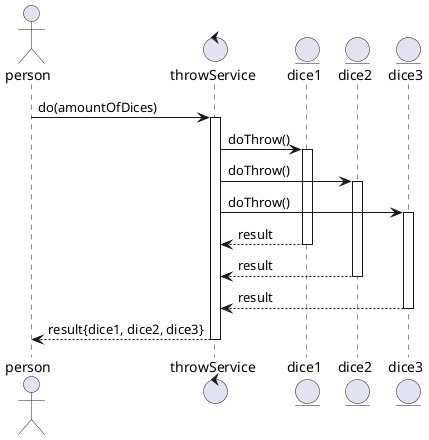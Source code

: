@startuml
Actor person
control throwService
entity dice1
entity dice2
entity dice3
person -> throwService : do(amountOfDices)
activate throwService
throwService -> dice1 : doThrow()
activate dice1
throwService -> dice2 : doThrow()
activate dice2
throwService -> dice3 : doThrow()
activate dice3

dice1 --> throwService : result
deactivate dice1
dice2 --> throwService : result
deactivate dice2
dice3 --> throwService : result
deactivate dice3

throwService --> person : result{dice1, dice2, dice3}
deactivate throwService

@enduml